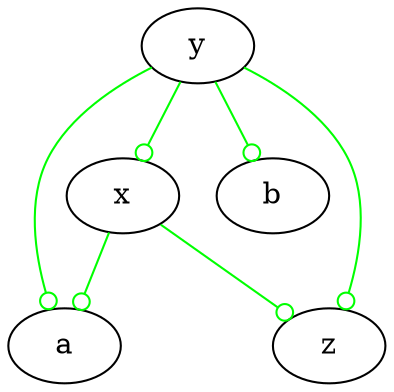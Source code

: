 digraph {
	x -> a [arrowhead=odot color=green]
	y -> b [arrowhead=odot color=green]
	y -> x [arrowhead=odot color=green]
	y -> z [arrowhead=odot color=green]
	x -> z [arrowhead=odot color=green]
	y -> a [arrowhead=odot color=green]
}
